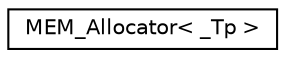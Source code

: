 digraph G
{
  edge [fontname="Helvetica",fontsize="10",labelfontname="Helvetica",labelfontsize="10"];
  node [fontname="Helvetica",fontsize="10",shape=record];
  rankdir=LR;
  Node1 [label="MEM_Allocator\< _Tp \>",height=0.2,width=0.4,color="black", fillcolor="white", style="filled",URL="$d2/d8c/structMEM__Allocator.html"];
}
